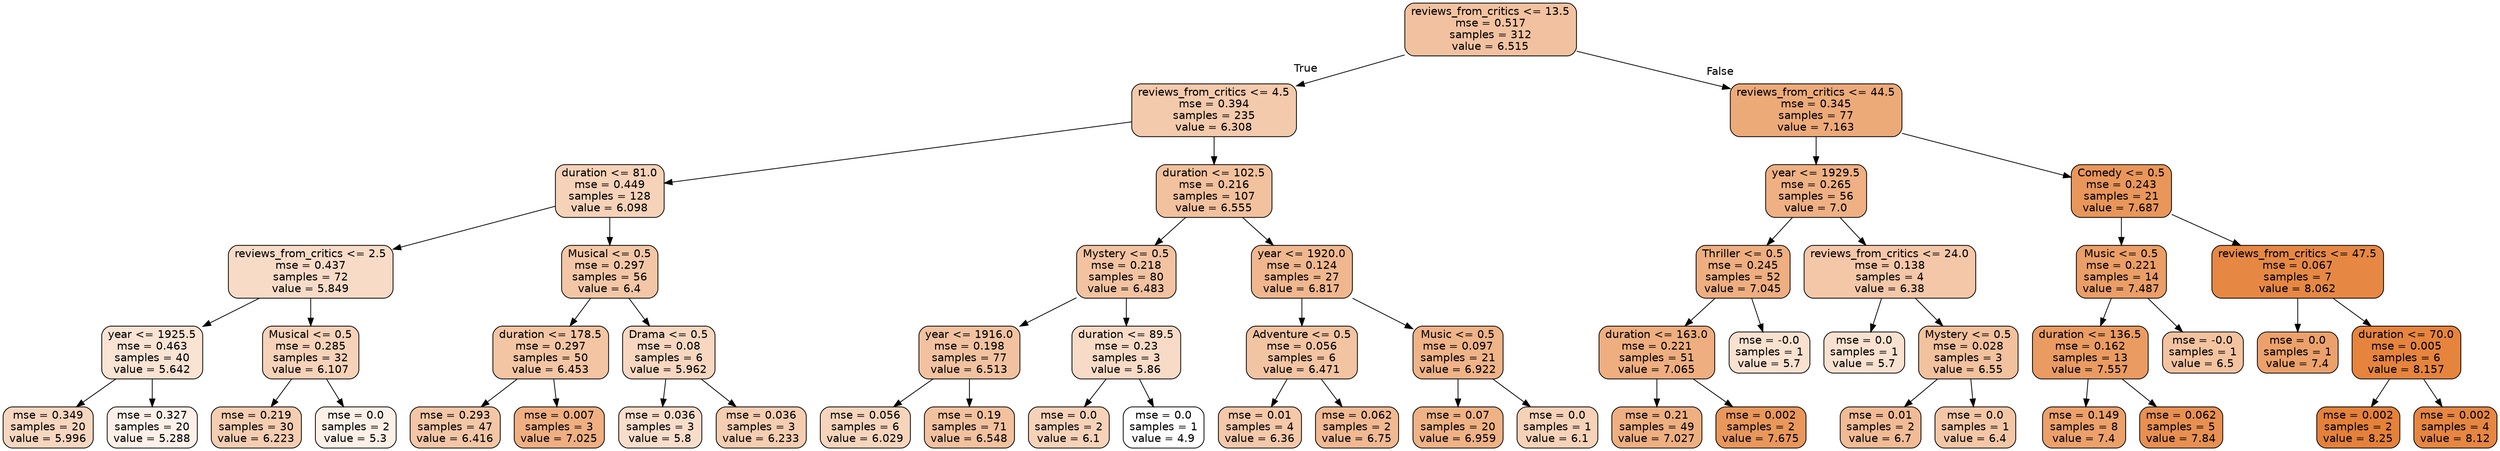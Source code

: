 digraph Tree {
node [shape=box, style="filled, rounded", color="black", fontname=helvetica] ;
edge [fontname=helvetica] ;
0 [label="reviews_from_critics <= 13.5\nmse = 0.517\nsamples = 312\nvalue = 6.515", fillcolor="#f2c2a0"] ;
1 [label="reviews_from_critics <= 4.5\nmse = 0.394\nsamples = 235\nvalue = 6.308", fillcolor="#f4caac"] ;
0 -> 1 [labeldistance=2.5, labelangle=45, headlabel="True"] ;
2 [label="duration <= 81.0\nmse = 0.449\nsamples = 128\nvalue = 6.098", fillcolor="#f6d2b8"] ;
1 -> 2 ;
3 [label="reviews_from_critics <= 2.5\nmse = 0.437\nsamples = 72\nvalue = 5.849", fillcolor="#f8dbc7"] ;
2 -> 3 ;
4 [label="year <= 1925.5\nmse = 0.463\nsamples = 40\nvalue = 5.642", fillcolor="#f9e3d3"] ;
3 -> 4 ;
5 [label="mse = 0.349\nsamples = 20\nvalue = 5.996", fillcolor="#f6d6be"] ;
4 -> 5 ;
6 [label="mse = 0.327\nsamples = 20\nvalue = 5.288", fillcolor="#fcf0e8"] ;
4 -> 6 ;
7 [label="Musical <= 0.5\nmse = 0.285\nsamples = 32\nvalue = 6.107", fillcolor="#f6d2b8"] ;
3 -> 7 ;
8 [label="mse = 0.219\nsamples = 30\nvalue = 6.223", fillcolor="#f5cdb1"] ;
7 -> 8 ;
9 [label="mse = 0.0\nsamples = 2\nvalue = 5.3", fillcolor="#fcf0e7"] ;
7 -> 9 ;
10 [label="Musical <= 0.5\nmse = 0.297\nsamples = 56\nvalue = 6.4", fillcolor="#f3c7a6"] ;
2 -> 10 ;
11 [label="duration <= 178.5\nmse = 0.297\nsamples = 50\nvalue = 6.453", fillcolor="#f3c5a3"] ;
10 -> 11 ;
12 [label="mse = 0.293\nsamples = 47\nvalue = 6.416", fillcolor="#f3c6a5"] ;
11 -> 12 ;
13 [label="mse = 0.007\nsamples = 3\nvalue = 7.025", fillcolor="#efaf81"] ;
11 -> 13 ;
14 [label="Drama <= 0.5\nmse = 0.08\nsamples = 6\nvalue = 5.962", fillcolor="#f7d7c0"] ;
10 -> 14 ;
15 [label="mse = 0.036\nsamples = 3\nvalue = 5.8", fillcolor="#f8ddca"] ;
14 -> 15 ;
16 [label="mse = 0.036\nsamples = 3\nvalue = 6.233", fillcolor="#f5cdb0"] ;
14 -> 16 ;
17 [label="duration <= 102.5\nmse = 0.216\nsamples = 107\nvalue = 6.555", fillcolor="#f2c19d"] ;
1 -> 17 ;
18 [label="Mystery <= 0.5\nmse = 0.218\nsamples = 80\nvalue = 6.483", fillcolor="#f3c3a1"] ;
17 -> 18 ;
19 [label="year <= 1916.0\nmse = 0.198\nsamples = 77\nvalue = 6.513", fillcolor="#f2c2a0"] ;
18 -> 19 ;
20 [label="mse = 0.056\nsamples = 6\nvalue = 6.029", fillcolor="#f6d5bc"] ;
19 -> 20 ;
21 [label="mse = 0.19\nsamples = 71\nvalue = 6.548", fillcolor="#f2c19e"] ;
19 -> 21 ;
22 [label="duration <= 89.5\nmse = 0.23\nsamples = 3\nvalue = 5.86", fillcolor="#f8dbc6"] ;
18 -> 22 ;
23 [label="mse = 0.0\nsamples = 2\nvalue = 6.1", fillcolor="#f6d2b8"] ;
22 -> 23 ;
24 [label="mse = 0.0\nsamples = 1\nvalue = 4.9", fillcolor="#ffffff"] ;
22 -> 24 ;
25 [label="year <= 1920.0\nmse = 0.124\nsamples = 27\nvalue = 6.817", fillcolor="#f0b78e"] ;
17 -> 25 ;
26 [label="Adventure <= 0.5\nmse = 0.056\nsamples = 6\nvalue = 6.471", fillcolor="#f3c4a2"] ;
25 -> 26 ;
27 [label="mse = 0.01\nsamples = 4\nvalue = 6.36", fillcolor="#f4c8a9"] ;
26 -> 27 ;
28 [label="mse = 0.062\nsamples = 2\nvalue = 6.75", fillcolor="#f1b992"] ;
26 -> 28 ;
29 [label="Music <= 0.5\nmse = 0.097\nsamples = 21\nvalue = 6.922", fillcolor="#efb388"] ;
25 -> 29 ;
30 [label="mse = 0.07\nsamples = 20\nvalue = 6.959", fillcolor="#efb285"] ;
29 -> 30 ;
31 [label="mse = 0.0\nsamples = 1\nvalue = 6.1", fillcolor="#f6d2b8"] ;
29 -> 31 ;
32 [label="reviews_from_critics <= 44.5\nmse = 0.345\nsamples = 77\nvalue = 7.163", fillcolor="#edaa79"] ;
0 -> 32 [labeldistance=2.5, labelangle=-45, headlabel="False"] ;
33 [label="year <= 1929.5\nmse = 0.265\nsamples = 56\nvalue = 7.0", fillcolor="#efb083"] ;
32 -> 33 ;
34 [label="Thriller <= 0.5\nmse = 0.245\nsamples = 52\nvalue = 7.045", fillcolor="#eeae80"] ;
33 -> 34 ;
35 [label="duration <= 163.0\nmse = 0.221\nsamples = 51\nvalue = 7.065", fillcolor="#eeae7f"] ;
34 -> 35 ;
36 [label="mse = 0.21\nsamples = 49\nvalue = 7.027", fillcolor="#eeaf81"] ;
35 -> 36 ;
37 [label="mse = 0.002\nsamples = 2\nvalue = 7.675", fillcolor="#e9975b"] ;
35 -> 37 ;
38 [label="mse = -0.0\nsamples = 1\nvalue = 5.7", fillcolor="#f9e1d0"] ;
34 -> 38 ;
39 [label="reviews_from_critics <= 24.0\nmse = 0.138\nsamples = 4\nvalue = 6.38", fillcolor="#f4c7a8"] ;
33 -> 39 ;
40 [label="mse = 0.0\nsamples = 1\nvalue = 5.7", fillcolor="#f9e1d0"] ;
39 -> 40 ;
41 [label="Mystery <= 0.5\nmse = 0.028\nsamples = 3\nvalue = 6.55", fillcolor="#f2c19d"] ;
39 -> 41 ;
42 [label="mse = 0.01\nsamples = 2\nvalue = 6.7", fillcolor="#f1bb95"] ;
41 -> 42 ;
43 [label="mse = 0.0\nsamples = 1\nvalue = 6.4", fillcolor="#f3c7a6"] ;
41 -> 43 ;
44 [label="Comedy <= 0.5\nmse = 0.243\nsamples = 21\nvalue = 7.687", fillcolor="#e9965a"] ;
32 -> 44 ;
45 [label="Music <= 0.5\nmse = 0.221\nsamples = 14\nvalue = 7.487", fillcolor="#eb9e66"] ;
44 -> 45 ;
46 [label="duration <= 136.5\nmse = 0.162\nsamples = 13\nvalue = 7.557", fillcolor="#ea9b62"] ;
45 -> 46 ;
47 [label="mse = 0.149\nsamples = 8\nvalue = 7.4", fillcolor="#eca16b"] ;
46 -> 47 ;
48 [label="mse = 0.062\nsamples = 5\nvalue = 7.84", fillcolor="#e89051"] ;
46 -> 48 ;
49 [label="mse = -0.0\nsamples = 1\nvalue = 6.5", fillcolor="#f3c3a0"] ;
45 -> 49 ;
50 [label="reviews_from_critics <= 47.5\nmse = 0.067\nsamples = 7\nvalue = 8.062", fillcolor="#e68844"] ;
44 -> 50 ;
51 [label="mse = 0.0\nsamples = 1\nvalue = 7.4", fillcolor="#eca16b"] ;
50 -> 51 ;
52 [label="duration <= 70.0\nmse = 0.005\nsamples = 6\nvalue = 8.157", fillcolor="#e6843e"] ;
50 -> 52 ;
53 [label="mse = 0.002\nsamples = 2\nvalue = 8.25", fillcolor="#e58139"] ;
52 -> 53 ;
54 [label="mse = 0.002\nsamples = 4\nvalue = 8.12", fillcolor="#e68641"] ;
52 -> 54 ;
}